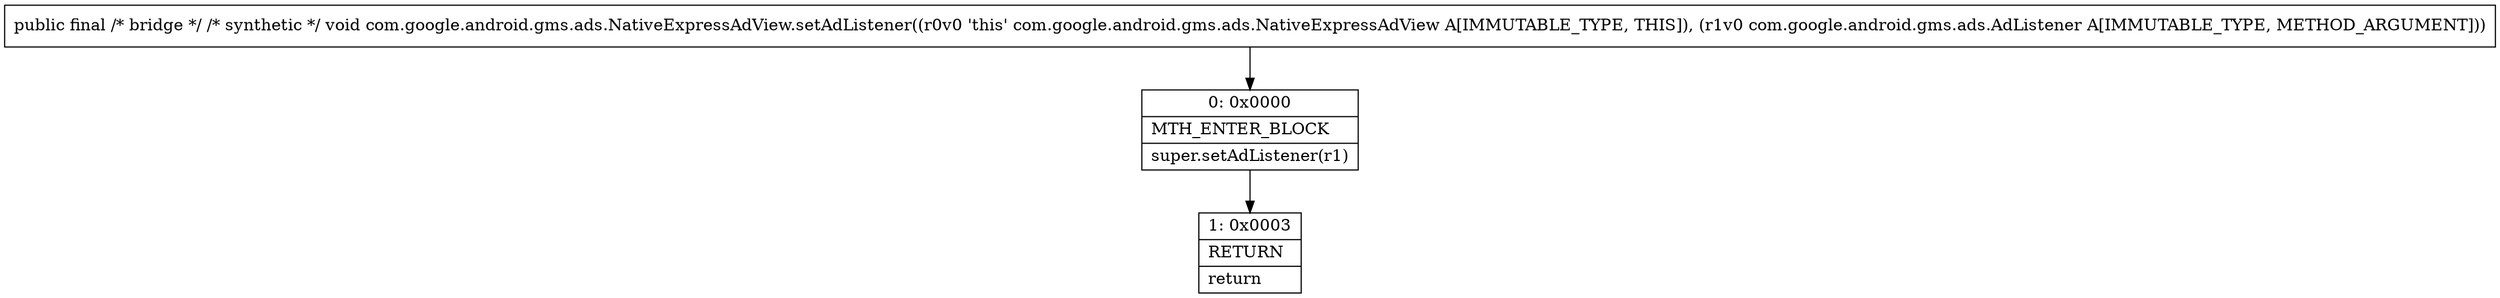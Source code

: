 digraph "CFG forcom.google.android.gms.ads.NativeExpressAdView.setAdListener(Lcom\/google\/android\/gms\/ads\/AdListener;)V" {
Node_0 [shape=record,label="{0\:\ 0x0000|MTH_ENTER_BLOCK\l|super.setAdListener(r1)\l}"];
Node_1 [shape=record,label="{1\:\ 0x0003|RETURN\l|return\l}"];
MethodNode[shape=record,label="{public final \/* bridge *\/ \/* synthetic *\/ void com.google.android.gms.ads.NativeExpressAdView.setAdListener((r0v0 'this' com.google.android.gms.ads.NativeExpressAdView A[IMMUTABLE_TYPE, THIS]), (r1v0 com.google.android.gms.ads.AdListener A[IMMUTABLE_TYPE, METHOD_ARGUMENT])) }"];
MethodNode -> Node_0;
Node_0 -> Node_1;
}

